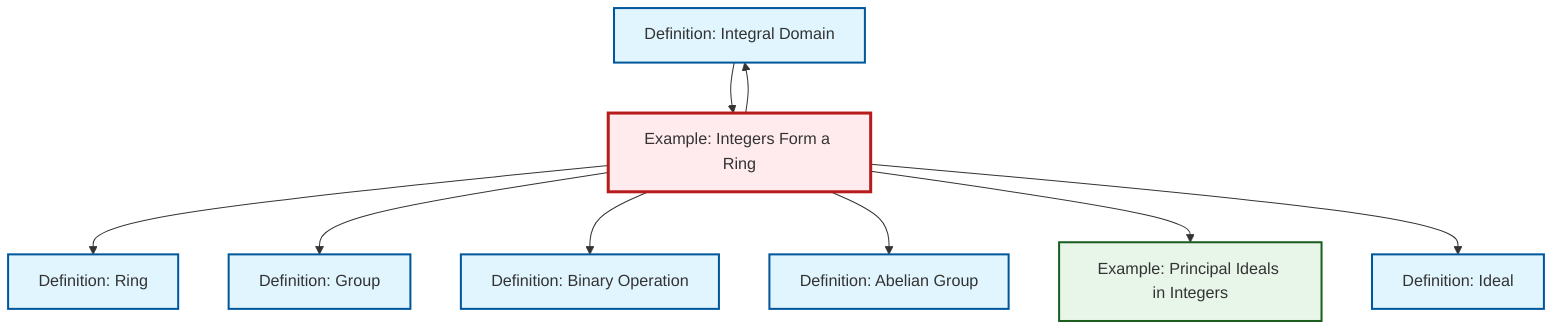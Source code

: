 graph TD
    classDef definition fill:#e1f5fe,stroke:#01579b,stroke-width:2px
    classDef theorem fill:#f3e5f5,stroke:#4a148c,stroke-width:2px
    classDef axiom fill:#fff3e0,stroke:#e65100,stroke-width:2px
    classDef example fill:#e8f5e9,stroke:#1b5e20,stroke-width:2px
    classDef current fill:#ffebee,stroke:#b71c1c,stroke-width:3px
    def-integral-domain["Definition: Integral Domain"]:::definition
    def-ideal["Definition: Ideal"]:::definition
    ex-principal-ideal["Example: Principal Ideals in Integers"]:::example
    def-ring["Definition: Ring"]:::definition
    def-abelian-group["Definition: Abelian Group"]:::definition
    ex-integers-ring["Example: Integers Form a Ring"]:::example
    def-group["Definition: Group"]:::definition
    def-binary-operation["Definition: Binary Operation"]:::definition
    ex-integers-ring --> def-ring
    ex-integers-ring --> def-group
    ex-integers-ring --> def-binary-operation
    def-integral-domain --> ex-integers-ring
    ex-integers-ring --> def-integral-domain
    ex-integers-ring --> def-abelian-group
    ex-integers-ring --> ex-principal-ideal
    ex-integers-ring --> def-ideal
    class ex-integers-ring current